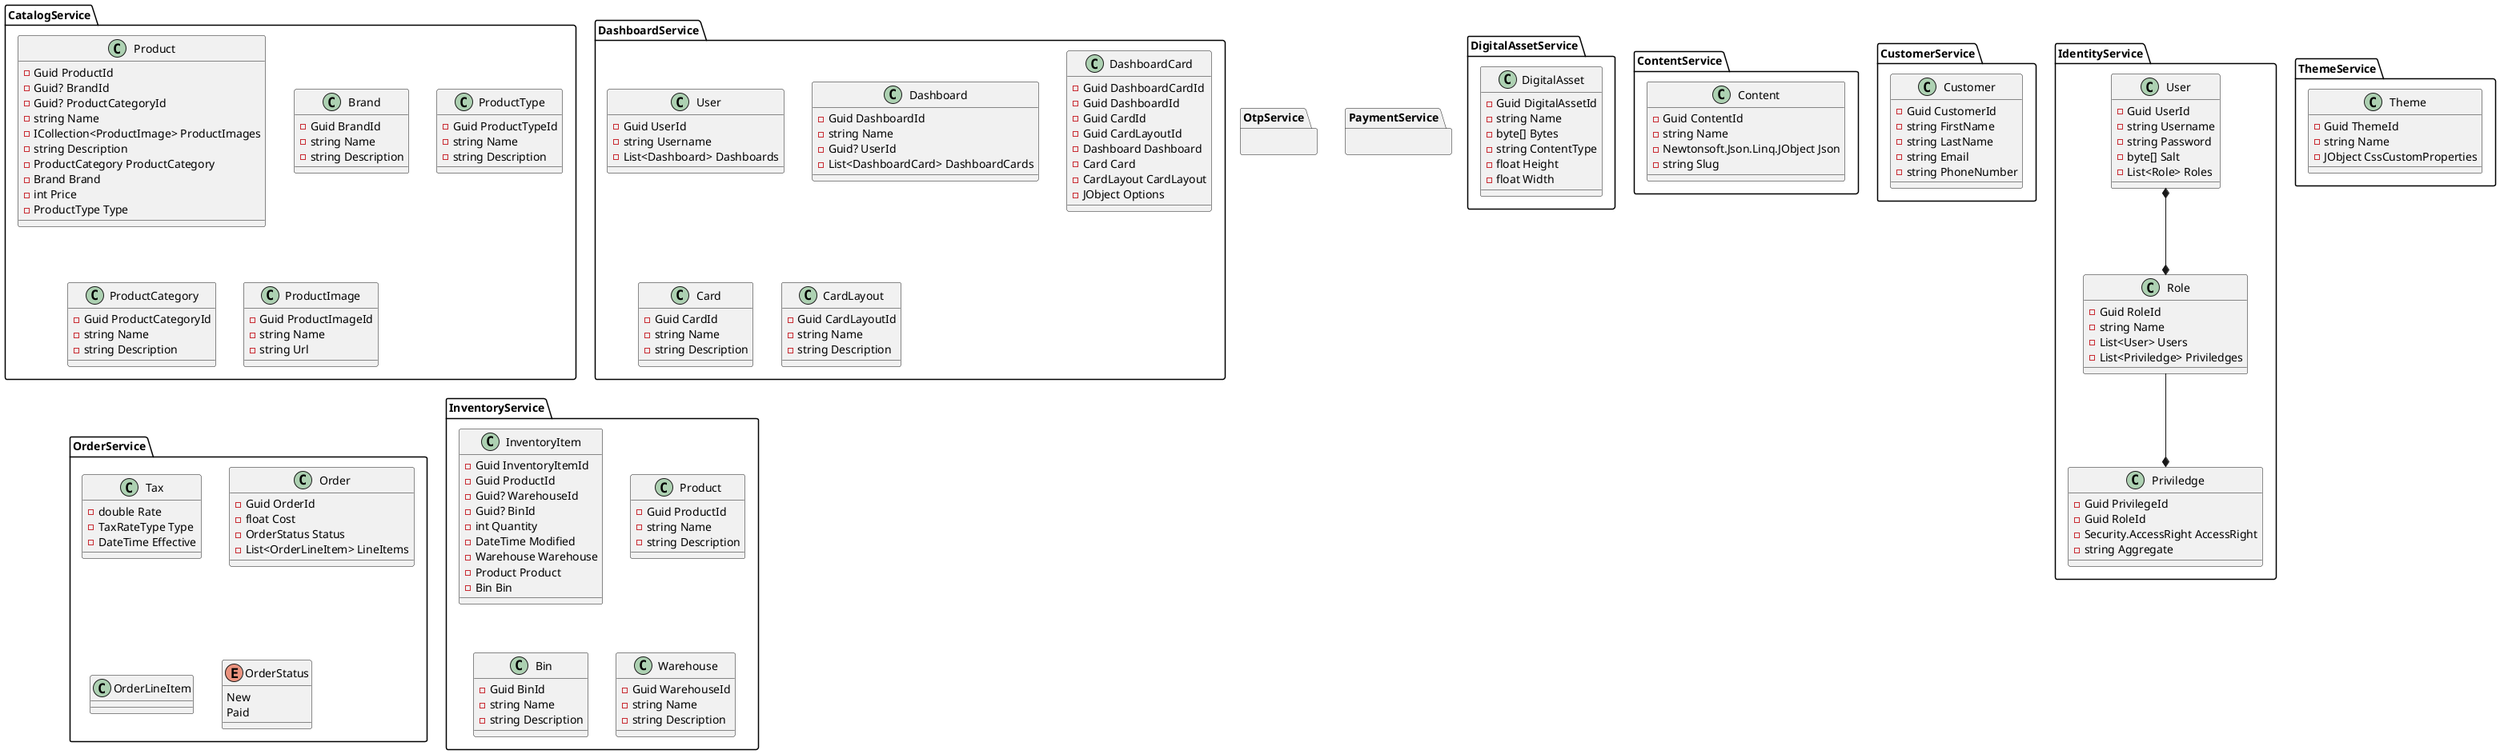 @startuml

package DigitalAssetService {


	class DigitalAsset {
        	-Guid DigitalAssetId
		-string Name
		-byte[] Bytes
		-string ContentType
		-float Height
		-float Width	
	}
}


package CatalogService {

	class CatalogService.Product {
		-Guid ProductId
		-Guid? BrandId
		-Guid? ProductCategoryId
		-string Name
		-ICollection<ProductImage> ProductImages
		-string Description
		-ProductCategory ProductCategory
		-Brand Brand
		-int Price
		-ProductType Type		
	}
	
	class Brand {
		-Guid BrandId
		-string Name
		-string Description
	}
	
	class ProductType {
		-Guid ProductTypeId
		-string Name
		-string Description
	}
	
	class ProductCategory {
		-Guid ProductCategoryId
		-string Name
		-string Description
	}	
	
	class ProductImage {
		-Guid ProductImageId
		-string Name
		-string Url
	}
}



package ContentService {
	class Content {
		-Guid ContentId
		-string Name
		-Newtonsoft.Json.Linq.JObject Json
		-string Slug
	}
}

package CustomerService {
	class CustomerService.Customer {
		-Guid CustomerId
		-string FirstName
		-string LastName
		-string Email
		-string PhoneNumber
	}
}


package DashboardService {

	class DashboardService.User {
		-Guid UserId
		-string Username
		-List<Dashboard> Dashboards
	}

	class Dashboard {
		-Guid DashboardId
		-string Name
		-Guid? UserId
		-List<DashboardCard> DashboardCards
	}
	
	class DashboardCard {
		-Guid DashboardCardId
		-Guid DashboardId
		-Guid CardId
		-Guid CardLayoutId
		-Dashboard Dashboard
		-Card Card
		-CardLayout CardLayout
		-JObject Options
	}
	
	class Card {
		-Guid CardId
		-string Name
		-string Description
	}
	
	class CardLayout {
		-Guid CardLayoutId
		-string Name
		-string Description
	}
}


package IdentityService {

	class IdentityService.User { 
		-Guid UserId
		-string Username
		-string Password
		-byte[] Salt
		-List<Role> Roles
	}

	class Role {
		-Guid RoleId
		-string Name
		-List<User> Users
		-List<Priviledge> Priviledges
	}

	class Priviledge
	{
		-Guid PrivilegeId
		-Guid RoleId
		-Security.AccessRight AccessRight
		-string Aggregate
	}

	IdentityService.User *--* Role
	Role --* Priviledge
}

package OtpService {

}

package OrderService {
	class Tax {
		-double Rate
		-TaxRateType Type
		-DateTime Effective
	}
	
	class Order {
		-Guid OrderId
		-float Cost
		-OrderStatus Status
		-List<OrderLineItem> LineItems		
	}
	
	class OrderLineItem {
	
	}
	
	enum OrderStatus {
		New
		Paid
	}

}


package InventoryService {
	class InventoryItem {
	        -Guid InventoryItemId
        	-Guid ProductId
        	-Guid? WarehouseId
		-Guid? BinId
		-int Quantity
		-DateTime Modified
		-Warehouse Warehouse
		-Product Product
		-Bin Bin
	}
	
	class InventoryService.Product {
		-Guid ProductId
		-string Name
		-string Description
	}
	
	class Bin {
		-Guid BinId
		-string Name
		-string Description
	}
	
	class Warehouse {
		-Guid WarehouseId
		-string Name
		-string Description	
	}
}

package PaymentService {

}

package ThemeService {
	class Theme {
		-Guid ThemeId
		-string Name
		-JObject CssCustomProperties
	}
}


@enduml
